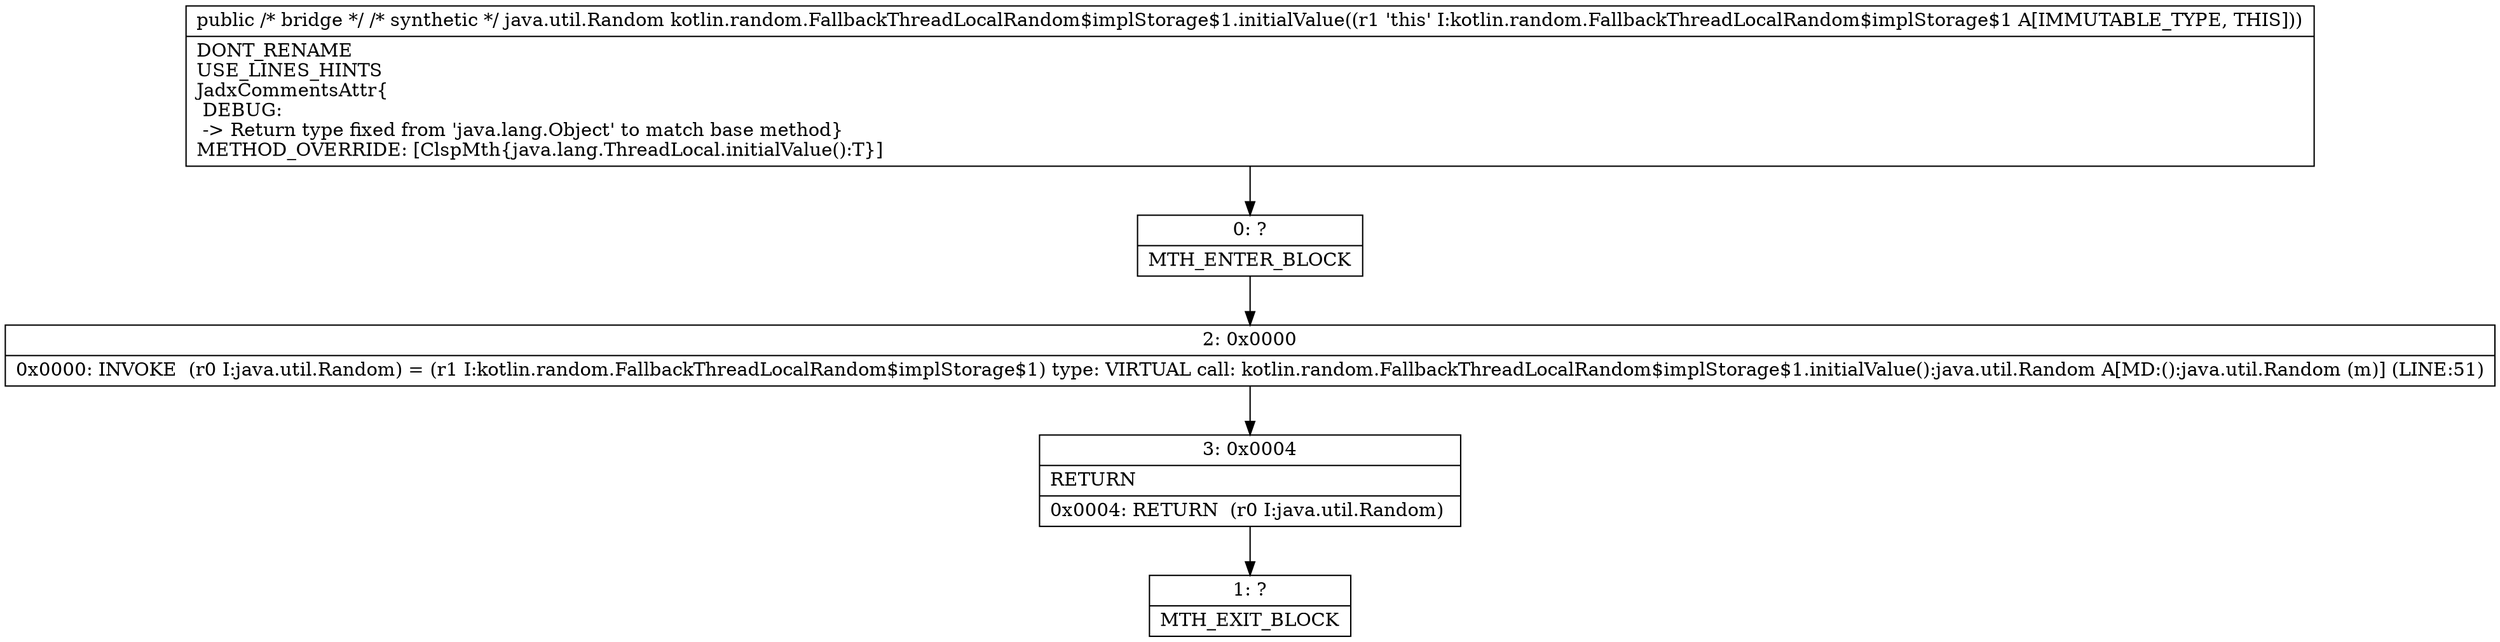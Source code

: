 digraph "CFG forkotlin.random.FallbackThreadLocalRandom$implStorage$1.initialValue()Ljava\/lang\/Object;" {
Node_0 [shape=record,label="{0\:\ ?|MTH_ENTER_BLOCK\l}"];
Node_2 [shape=record,label="{2\:\ 0x0000|0x0000: INVOKE  (r0 I:java.util.Random) = (r1 I:kotlin.random.FallbackThreadLocalRandom$implStorage$1) type: VIRTUAL call: kotlin.random.FallbackThreadLocalRandom$implStorage$1.initialValue():java.util.Random A[MD:():java.util.Random (m)] (LINE:51)\l}"];
Node_3 [shape=record,label="{3\:\ 0x0004|RETURN\l|0x0004: RETURN  (r0 I:java.util.Random) \l}"];
Node_1 [shape=record,label="{1\:\ ?|MTH_EXIT_BLOCK\l}"];
MethodNode[shape=record,label="{public \/* bridge *\/ \/* synthetic *\/ java.util.Random kotlin.random.FallbackThreadLocalRandom$implStorage$1.initialValue((r1 'this' I:kotlin.random.FallbackThreadLocalRandom$implStorage$1 A[IMMUTABLE_TYPE, THIS]))  | DONT_RENAME\lUSE_LINES_HINTS\lJadxCommentsAttr\{\l DEBUG: \l \-\> Return type fixed from 'java.lang.Object' to match base method\}\lMETHOD_OVERRIDE: [ClspMth\{java.lang.ThreadLocal.initialValue():T\}]\l}"];
MethodNode -> Node_0;Node_0 -> Node_2;
Node_2 -> Node_3;
Node_3 -> Node_1;
}

